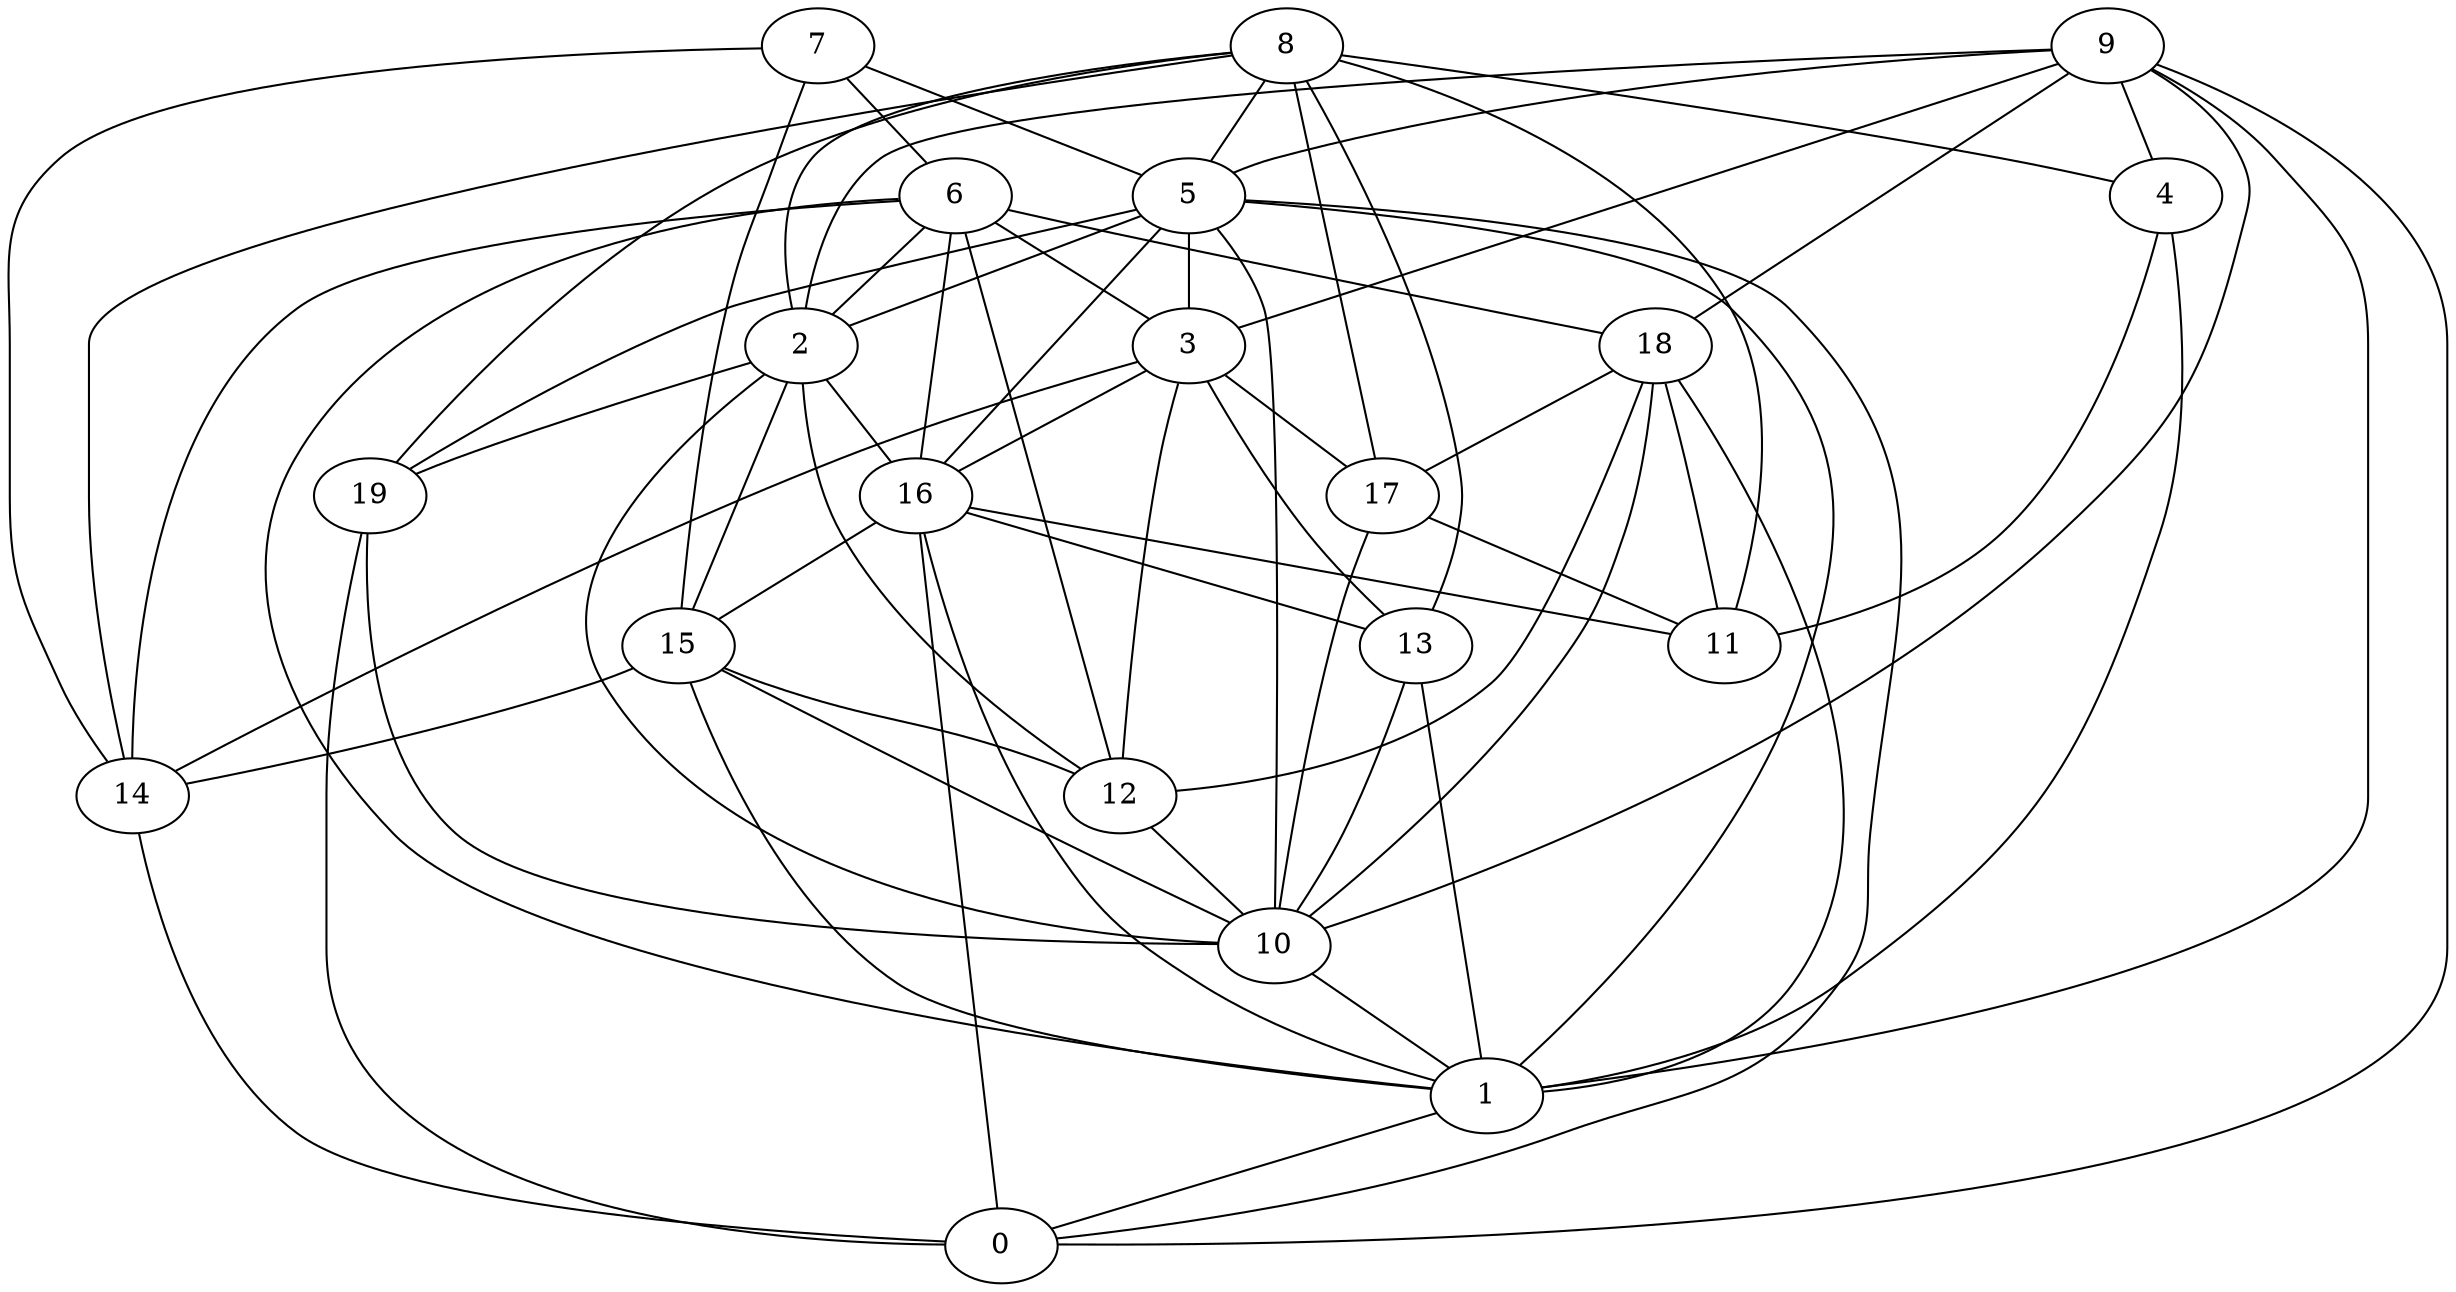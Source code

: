 digraph GG_graph {

subgraph G_graph {
edge [color = black]
"10" -> "1" [dir = none]
"2" -> "19" [dir = none]
"2" -> "12" [dir = none]
"7" -> "6" [dir = none]
"7" -> "14" [dir = none]
"7" -> "15" [dir = none]
"17" -> "11" [dir = none]
"5" -> "16" [dir = none]
"5" -> "19" [dir = none]
"8" -> "13" [dir = none]
"8" -> "14" [dir = none]
"8" -> "19" [dir = none]
"8" -> "2" [dir = none]
"8" -> "17" [dir = none]
"8" -> "5" [dir = none]
"8" -> "4" [dir = none]
"8" -> "11" [dir = none]
"16" -> "13" [dir = none]
"16" -> "15" [dir = none]
"3" -> "17" [dir = none]
"3" -> "16" [dir = none]
"3" -> "14" [dir = none]
"18" -> "10" [dir = none]
"18" -> "1" [dir = none]
"6" -> "12" [dir = none]
"6" -> "16" [dir = none]
"6" -> "1" [dir = none]
"6" -> "2" [dir = none]
"19" -> "0" [dir = none]
"1" -> "0" [dir = none]
"9" -> "2" [dir = none]
"9" -> "1" [dir = none]
"9" -> "4" [dir = none]
"4" -> "1" [dir = none]
"15" -> "14" [dir = none]
"15" -> "1" [dir = none]
"15" -> "10" [dir = none]
"13" -> "1" [dir = none]
"7" -> "5" [dir = none]
"19" -> "10" [dir = none]
"6" -> "14" [dir = none]
"3" -> "12" [dir = none]
"14" -> "0" [dir = none]
"3" -> "13" [dir = none]
"6" -> "18" [dir = none]
"6" -> "3" [dir = none]
"9" -> "10" [dir = none]
"13" -> "10" [dir = none]
"5" -> "3" [dir = none]
"5" -> "1" [dir = none]
"18" -> "11" [dir = none]
"18" -> "12" [dir = none]
"5" -> "0" [dir = none]
"16" -> "11" [dir = none]
"18" -> "17" [dir = none]
"17" -> "10" [dir = none]
"9" -> "3" [dir = none]
"9" -> "18" [dir = none]
"16" -> "1" [dir = none]
"2" -> "16" [dir = none]
"2" -> "15" [dir = none]
"12" -> "10" [dir = none]
"5" -> "10" [dir = none]
"15" -> "12" [dir = none]
"5" -> "2" [dir = none]
"4" -> "11" [dir = none]
"9" -> "5" [dir = none]
"9" -> "0" [dir = none]
"2" -> "10" [dir = none]
"16" -> "0" [dir = none]
}

}
